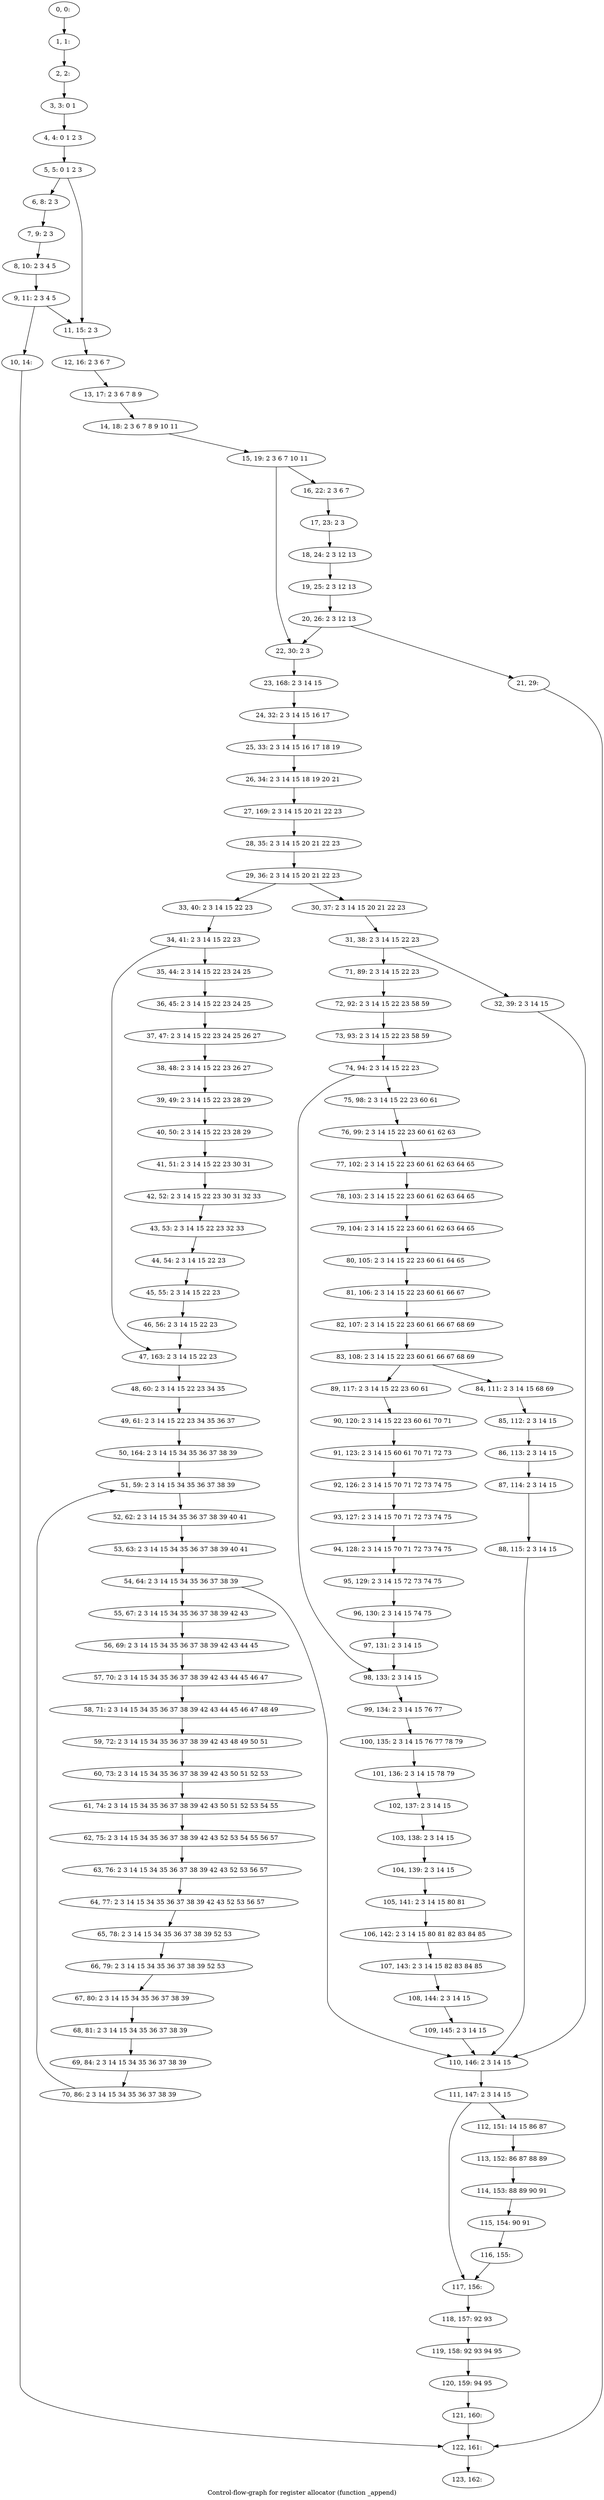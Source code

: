 digraph G {
graph [label="Control-flow-graph for register allocator (function _append)"]
0[label="0, 0: "];
1[label="1, 1: "];
2[label="2, 2: "];
3[label="3, 3: 0 1 "];
4[label="4, 4: 0 1 2 3 "];
5[label="5, 5: 0 1 2 3 "];
6[label="6, 8: 2 3 "];
7[label="7, 9: 2 3 "];
8[label="8, 10: 2 3 4 5 "];
9[label="9, 11: 2 3 4 5 "];
10[label="10, 14: "];
11[label="11, 15: 2 3 "];
12[label="12, 16: 2 3 6 7 "];
13[label="13, 17: 2 3 6 7 8 9 "];
14[label="14, 18: 2 3 6 7 8 9 10 11 "];
15[label="15, 19: 2 3 6 7 10 11 "];
16[label="16, 22: 2 3 6 7 "];
17[label="17, 23: 2 3 "];
18[label="18, 24: 2 3 12 13 "];
19[label="19, 25: 2 3 12 13 "];
20[label="20, 26: 2 3 12 13 "];
21[label="21, 29: "];
22[label="22, 30: 2 3 "];
23[label="23, 168: 2 3 14 15 "];
24[label="24, 32: 2 3 14 15 16 17 "];
25[label="25, 33: 2 3 14 15 16 17 18 19 "];
26[label="26, 34: 2 3 14 15 18 19 20 21 "];
27[label="27, 169: 2 3 14 15 20 21 22 23 "];
28[label="28, 35: 2 3 14 15 20 21 22 23 "];
29[label="29, 36: 2 3 14 15 20 21 22 23 "];
30[label="30, 37: 2 3 14 15 20 21 22 23 "];
31[label="31, 38: 2 3 14 15 22 23 "];
32[label="32, 39: 2 3 14 15 "];
33[label="33, 40: 2 3 14 15 22 23 "];
34[label="34, 41: 2 3 14 15 22 23 "];
35[label="35, 44: 2 3 14 15 22 23 24 25 "];
36[label="36, 45: 2 3 14 15 22 23 24 25 "];
37[label="37, 47: 2 3 14 15 22 23 24 25 26 27 "];
38[label="38, 48: 2 3 14 15 22 23 26 27 "];
39[label="39, 49: 2 3 14 15 22 23 28 29 "];
40[label="40, 50: 2 3 14 15 22 23 28 29 "];
41[label="41, 51: 2 3 14 15 22 23 30 31 "];
42[label="42, 52: 2 3 14 15 22 23 30 31 32 33 "];
43[label="43, 53: 2 3 14 15 22 23 32 33 "];
44[label="44, 54: 2 3 14 15 22 23 "];
45[label="45, 55: 2 3 14 15 22 23 "];
46[label="46, 56: 2 3 14 15 22 23 "];
47[label="47, 163: 2 3 14 15 22 23 "];
48[label="48, 60: 2 3 14 15 22 23 34 35 "];
49[label="49, 61: 2 3 14 15 22 23 34 35 36 37 "];
50[label="50, 164: 2 3 14 15 34 35 36 37 38 39 "];
51[label="51, 59: 2 3 14 15 34 35 36 37 38 39 "];
52[label="52, 62: 2 3 14 15 34 35 36 37 38 39 40 41 "];
53[label="53, 63: 2 3 14 15 34 35 36 37 38 39 40 41 "];
54[label="54, 64: 2 3 14 15 34 35 36 37 38 39 "];
55[label="55, 67: 2 3 14 15 34 35 36 37 38 39 42 43 "];
56[label="56, 69: 2 3 14 15 34 35 36 37 38 39 42 43 44 45 "];
57[label="57, 70: 2 3 14 15 34 35 36 37 38 39 42 43 44 45 46 47 "];
58[label="58, 71: 2 3 14 15 34 35 36 37 38 39 42 43 44 45 46 47 48 49 "];
59[label="59, 72: 2 3 14 15 34 35 36 37 38 39 42 43 48 49 50 51 "];
60[label="60, 73: 2 3 14 15 34 35 36 37 38 39 42 43 50 51 52 53 "];
61[label="61, 74: 2 3 14 15 34 35 36 37 38 39 42 43 50 51 52 53 54 55 "];
62[label="62, 75: 2 3 14 15 34 35 36 37 38 39 42 43 52 53 54 55 56 57 "];
63[label="63, 76: 2 3 14 15 34 35 36 37 38 39 42 43 52 53 56 57 "];
64[label="64, 77: 2 3 14 15 34 35 36 37 38 39 42 43 52 53 56 57 "];
65[label="65, 78: 2 3 14 15 34 35 36 37 38 39 52 53 "];
66[label="66, 79: 2 3 14 15 34 35 36 37 38 39 52 53 "];
67[label="67, 80: 2 3 14 15 34 35 36 37 38 39 "];
68[label="68, 81: 2 3 14 15 34 35 36 37 38 39 "];
69[label="69, 84: 2 3 14 15 34 35 36 37 38 39 "];
70[label="70, 86: 2 3 14 15 34 35 36 37 38 39 "];
71[label="71, 89: 2 3 14 15 22 23 "];
72[label="72, 92: 2 3 14 15 22 23 58 59 "];
73[label="73, 93: 2 3 14 15 22 23 58 59 "];
74[label="74, 94: 2 3 14 15 22 23 "];
75[label="75, 98: 2 3 14 15 22 23 60 61 "];
76[label="76, 99: 2 3 14 15 22 23 60 61 62 63 "];
77[label="77, 102: 2 3 14 15 22 23 60 61 62 63 64 65 "];
78[label="78, 103: 2 3 14 15 22 23 60 61 62 63 64 65 "];
79[label="79, 104: 2 3 14 15 22 23 60 61 62 63 64 65 "];
80[label="80, 105: 2 3 14 15 22 23 60 61 64 65 "];
81[label="81, 106: 2 3 14 15 22 23 60 61 66 67 "];
82[label="82, 107: 2 3 14 15 22 23 60 61 66 67 68 69 "];
83[label="83, 108: 2 3 14 15 22 23 60 61 66 67 68 69 "];
84[label="84, 111: 2 3 14 15 68 69 "];
85[label="85, 112: 2 3 14 15 "];
86[label="86, 113: 2 3 14 15 "];
87[label="87, 114: 2 3 14 15 "];
88[label="88, 115: 2 3 14 15 "];
89[label="89, 117: 2 3 14 15 22 23 60 61 "];
90[label="90, 120: 2 3 14 15 22 23 60 61 70 71 "];
91[label="91, 123: 2 3 14 15 60 61 70 71 72 73 "];
92[label="92, 126: 2 3 14 15 70 71 72 73 74 75 "];
93[label="93, 127: 2 3 14 15 70 71 72 73 74 75 "];
94[label="94, 128: 2 3 14 15 70 71 72 73 74 75 "];
95[label="95, 129: 2 3 14 15 72 73 74 75 "];
96[label="96, 130: 2 3 14 15 74 75 "];
97[label="97, 131: 2 3 14 15 "];
98[label="98, 133: 2 3 14 15 "];
99[label="99, 134: 2 3 14 15 76 77 "];
100[label="100, 135: 2 3 14 15 76 77 78 79 "];
101[label="101, 136: 2 3 14 15 78 79 "];
102[label="102, 137: 2 3 14 15 "];
103[label="103, 138: 2 3 14 15 "];
104[label="104, 139: 2 3 14 15 "];
105[label="105, 141: 2 3 14 15 80 81 "];
106[label="106, 142: 2 3 14 15 80 81 82 83 84 85 "];
107[label="107, 143: 2 3 14 15 82 83 84 85 "];
108[label="108, 144: 2 3 14 15 "];
109[label="109, 145: 2 3 14 15 "];
110[label="110, 146: 2 3 14 15 "];
111[label="111, 147: 2 3 14 15 "];
112[label="112, 151: 14 15 86 87 "];
113[label="113, 152: 86 87 88 89 "];
114[label="114, 153: 88 89 90 91 "];
115[label="115, 154: 90 91 "];
116[label="116, 155: "];
117[label="117, 156: "];
118[label="118, 157: 92 93 "];
119[label="119, 158: 92 93 94 95 "];
120[label="120, 159: 94 95 "];
121[label="121, 160: "];
122[label="122, 161: "];
123[label="123, 162: "];
0->1 ;
1->2 ;
2->3 ;
3->4 ;
4->5 ;
5->6 ;
5->11 ;
6->7 ;
7->8 ;
8->9 ;
9->10 ;
9->11 ;
10->122 ;
11->12 ;
12->13 ;
13->14 ;
14->15 ;
15->16 ;
15->22 ;
16->17 ;
17->18 ;
18->19 ;
19->20 ;
20->21 ;
20->22 ;
21->122 ;
22->23 ;
23->24 ;
24->25 ;
25->26 ;
26->27 ;
27->28 ;
28->29 ;
29->30 ;
29->33 ;
30->31 ;
31->32 ;
31->71 ;
32->110 ;
33->34 ;
34->35 ;
34->47 ;
35->36 ;
36->37 ;
37->38 ;
38->39 ;
39->40 ;
40->41 ;
41->42 ;
42->43 ;
43->44 ;
44->45 ;
45->46 ;
46->47 ;
47->48 ;
48->49 ;
49->50 ;
50->51 ;
51->52 ;
52->53 ;
53->54 ;
54->55 ;
54->110 ;
55->56 ;
56->57 ;
57->58 ;
58->59 ;
59->60 ;
60->61 ;
61->62 ;
62->63 ;
63->64 ;
64->65 ;
65->66 ;
66->67 ;
67->68 ;
68->69 ;
69->70 ;
70->51 ;
71->72 ;
72->73 ;
73->74 ;
74->75 ;
74->98 ;
75->76 ;
76->77 ;
77->78 ;
78->79 ;
79->80 ;
80->81 ;
81->82 ;
82->83 ;
83->84 ;
83->89 ;
84->85 ;
85->86 ;
86->87 ;
87->88 ;
88->110 ;
89->90 ;
90->91 ;
91->92 ;
92->93 ;
93->94 ;
94->95 ;
95->96 ;
96->97 ;
97->98 ;
98->99 ;
99->100 ;
100->101 ;
101->102 ;
102->103 ;
103->104 ;
104->105 ;
105->106 ;
106->107 ;
107->108 ;
108->109 ;
109->110 ;
110->111 ;
111->112 ;
111->117 ;
112->113 ;
113->114 ;
114->115 ;
115->116 ;
116->117 ;
117->118 ;
118->119 ;
119->120 ;
120->121 ;
121->122 ;
122->123 ;
}
